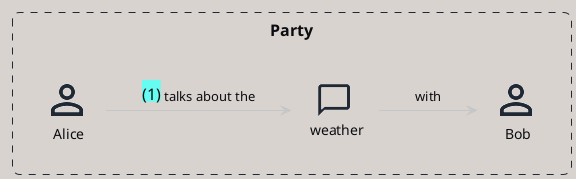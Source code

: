 ' Do not edit
' Theme Gallery
' autogenerated by script
'
@startuml
!theme mimeograph
!include <DomainStory/domainStory>

Boundary(Party) {
    Person(Alice)
    Conversation(weather)
    Person(Bob)
}

activity(1, Alice, talks about the, weather, with, Bob)
@enduml